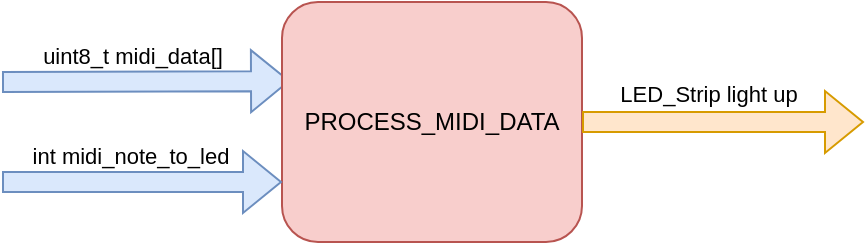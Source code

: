 <mxfile version="25.0.1">
  <diagram name="Page-1" id="5VifisAQ40_3ZrM_E0Ym">
    <mxGraphModel dx="690" dy="388" grid="1" gridSize="10" guides="1" tooltips="1" connect="1" arrows="1" fold="1" page="1" pageScale="1" pageWidth="827" pageHeight="1169" math="0" shadow="0">
      <root>
        <mxCell id="0" />
        <mxCell id="1" parent="0" />
        <mxCell id="a4GrzqRWb2ZUkxZBiZph-5" value="" style="shape=flexArrow;endArrow=classic;html=1;rounded=0;fillColor=#dae8fc;strokeColor=#6c8ebf;" edge="1" parent="1">
          <mxGeometry width="50" height="50" relative="1" as="geometry">
            <mxPoint x="189" y="240" as="sourcePoint" />
            <mxPoint x="333" y="239.52" as="targetPoint" />
          </mxGeometry>
        </mxCell>
        <mxCell id="a4GrzqRWb2ZUkxZBiZph-6" value="uint8_t midi_data[]" style="edgeLabel;html=1;align=center;verticalAlign=middle;resizable=0;points=[];labelBackgroundColor=none;" vertex="1" connectable="0" parent="a4GrzqRWb2ZUkxZBiZph-5">
          <mxGeometry x="-0.053" y="3" relative="1" as="geometry">
            <mxPoint x="-3" y="-10" as="offset" />
          </mxGeometry>
        </mxCell>
        <mxCell id="a4GrzqRWb2ZUkxZBiZph-9" value="PROCESS_MIDI_DATA" style="rounded=1;whiteSpace=wrap;html=1;fillColor=#f8cecc;strokeColor=#b85450;" vertex="1" parent="1">
          <mxGeometry x="329" y="200" width="150" height="120" as="geometry" />
        </mxCell>
        <mxCell id="a4GrzqRWb2ZUkxZBiZph-10" value="" style="shape=flexArrow;endArrow=classic;html=1;rounded=0;fillColor=#ffe6cc;strokeColor=#d79b00;exitX=1;exitY=0.5;exitDx=0;exitDy=0;" edge="1" parent="1" source="a4GrzqRWb2ZUkxZBiZph-9">
          <mxGeometry width="50" height="50" relative="1" as="geometry">
            <mxPoint x="483" y="239.41" as="sourcePoint" />
            <mxPoint x="620" y="260" as="targetPoint" />
          </mxGeometry>
        </mxCell>
        <mxCell id="a4GrzqRWb2ZUkxZBiZph-11" value="LED_Strip light up" style="edgeLabel;html=1;align=center;verticalAlign=middle;resizable=0;points=[];noLabel=0;allowArrows=1;backgroundOutline=1;labelBackgroundColor=none;" vertex="1" connectable="0" parent="a4GrzqRWb2ZUkxZBiZph-10">
          <mxGeometry x="-0.467" y="-4" relative="1" as="geometry">
            <mxPoint x="25" y="-18" as="offset" />
          </mxGeometry>
        </mxCell>
        <mxCell id="a4GrzqRWb2ZUkxZBiZph-12" value="" style="shape=flexArrow;endArrow=classic;html=1;rounded=0;fillColor=#dae8fc;strokeColor=#6c8ebf;" edge="1" parent="1">
          <mxGeometry width="50" height="50" relative="1" as="geometry">
            <mxPoint x="189" y="290" as="sourcePoint" />
            <mxPoint x="329" y="290" as="targetPoint" />
          </mxGeometry>
        </mxCell>
        <mxCell id="a4GrzqRWb2ZUkxZBiZph-13" value="int midi_note_to_led" style="edgeLabel;html=1;align=center;verticalAlign=middle;resizable=0;points=[];labelBackgroundColor=none;" vertex="1" connectable="0" parent="a4GrzqRWb2ZUkxZBiZph-12">
          <mxGeometry x="-0.053" y="3" relative="1" as="geometry">
            <mxPoint x="-3" y="-10" as="offset" />
          </mxGeometry>
        </mxCell>
      </root>
    </mxGraphModel>
  </diagram>
</mxfile>

